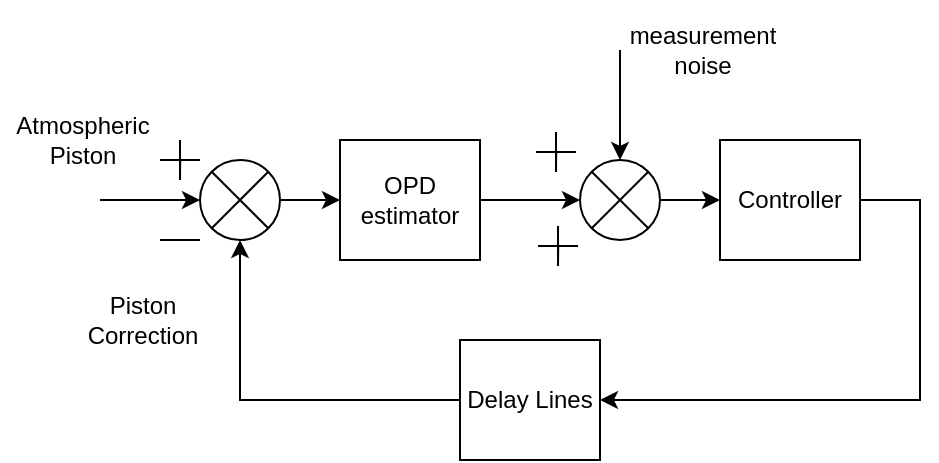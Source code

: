 <mxfile version="26.0.4" pages="2">
  <diagram name="Page-1" id="Mu0BXACuUsyXLp-JW0br">
    <mxGraphModel dx="1185" dy="675" grid="1" gridSize="10" guides="1" tooltips="1" connect="1" arrows="1" fold="1" page="1" pageScale="1" pageWidth="850" pageHeight="1100" math="1" shadow="0">
      <root>
        <mxCell id="0" />
        <mxCell id="1" parent="0" />
        <mxCell id="ykW_fGSjZtViGg5TZFfd-13" style="edgeStyle=orthogonalEdgeStyle;rounded=0;orthogonalLoop=1;jettySize=auto;html=1;entryX=1;entryY=0.5;entryDx=0;entryDy=0;exitX=1;exitY=0.5;exitDx=0;exitDy=0;" parent="1" source="uhU2V3FLcWGZGe2LS8Ij-23" target="uhU2V3FLcWGZGe2LS8Ij-20" edge="1">
          <mxGeometry relative="1" as="geometry">
            <Array as="points">
              <mxPoint x="630" y="160" />
              <mxPoint x="630" y="260" />
              <mxPoint x="470" y="260" />
            </Array>
            <mxPoint x="570" y="160" as="sourcePoint" />
          </mxGeometry>
        </mxCell>
        <mxCell id="ykW_fGSjZtViGg5TZFfd-8" value="&lt;div&gt;OPD&lt;/div&gt;&lt;div&gt;estimator&lt;br&gt;&lt;/div&gt;" style="rounded=0;whiteSpace=wrap;html=1;" parent="1" vertex="1">
          <mxGeometry x="340" y="130" width="70" height="60" as="geometry" />
        </mxCell>
        <mxCell id="ykW_fGSjZtViGg5TZFfd-12" style="edgeStyle=orthogonalEdgeStyle;rounded=0;orthogonalLoop=1;jettySize=auto;html=1;exitX=1;exitY=0.5;exitDx=0;exitDy=0;entryX=0;entryY=0.5;entryDx=0;entryDy=0;" parent="1" source="ykW_fGSjZtViGg5TZFfd-9" target="ykW_fGSjZtViGg5TZFfd-8" edge="1">
          <mxGeometry relative="1" as="geometry" />
        </mxCell>
        <mxCell id="ykW_fGSjZtViGg5TZFfd-9" value="" style="ellipse;whiteSpace=wrap;html=1;aspect=fixed;" parent="1" vertex="1">
          <mxGeometry x="270" y="140" width="40" height="40" as="geometry" />
        </mxCell>
        <mxCell id="ykW_fGSjZtViGg5TZFfd-15" value="" style="endArrow=classic;html=1;rounded=0;entryX=0;entryY=0.5;entryDx=0;entryDy=0;" parent="1" target="ykW_fGSjZtViGg5TZFfd-9" edge="1">
          <mxGeometry width="50" height="50" relative="1" as="geometry">
            <mxPoint x="220" y="160" as="sourcePoint" />
            <mxPoint x="300" y="130" as="targetPoint" />
          </mxGeometry>
        </mxCell>
        <mxCell id="ykW_fGSjZtViGg5TZFfd-19" value="" style="endArrow=none;html=1;rounded=0;entryX=1;entryY=0;entryDx=0;entryDy=0;exitX=0;exitY=1;exitDx=0;exitDy=0;" parent="1" source="ykW_fGSjZtViGg5TZFfd-9" target="ykW_fGSjZtViGg5TZFfd-9" edge="1">
          <mxGeometry width="50" height="50" relative="1" as="geometry">
            <mxPoint x="250" y="180" as="sourcePoint" />
            <mxPoint x="300" y="130" as="targetPoint" />
          </mxGeometry>
        </mxCell>
        <mxCell id="ykW_fGSjZtViGg5TZFfd-20" value="" style="endArrow=none;html=1;rounded=0;exitX=1;exitY=1;exitDx=0;exitDy=0;entryX=0;entryY=0;entryDx=0;entryDy=0;" parent="1" source="ykW_fGSjZtViGg5TZFfd-9" target="ykW_fGSjZtViGg5TZFfd-9" edge="1">
          <mxGeometry width="50" height="50" relative="1" as="geometry">
            <mxPoint x="286" y="184" as="sourcePoint" />
            <mxPoint x="320" y="100" as="targetPoint" />
          </mxGeometry>
        </mxCell>
        <mxCell id="ykW_fGSjZtViGg5TZFfd-24" value="" style="endArrow=none;html=1;rounded=0;" parent="1" edge="1">
          <mxGeometry width="50" height="50" relative="1" as="geometry">
            <mxPoint x="270" y="140" as="sourcePoint" />
            <mxPoint x="250.108" y="140.0" as="targetPoint" />
            <Array as="points">
              <mxPoint x="250" y="140" />
            </Array>
          </mxGeometry>
        </mxCell>
        <mxCell id="ykW_fGSjZtViGg5TZFfd-26" value="" style="endArrow=none;html=1;rounded=0;" parent="1" edge="1">
          <mxGeometry width="50" height="50" relative="1" as="geometry">
            <mxPoint x="260" y="130" as="sourcePoint" />
            <mxPoint x="260.108" y="140.0" as="targetPoint" />
            <Array as="points">
              <mxPoint x="260" y="150" />
            </Array>
          </mxGeometry>
        </mxCell>
        <mxCell id="ykW_fGSjZtViGg5TZFfd-27" value="" style="endArrow=none;html=1;rounded=0;" parent="1" edge="1">
          <mxGeometry width="50" height="50" relative="1" as="geometry">
            <mxPoint x="270" y="180" as="sourcePoint" />
            <mxPoint x="250.108" y="180.0" as="targetPoint" />
            <Array as="points">
              <mxPoint x="250" y="180" />
            </Array>
          </mxGeometry>
        </mxCell>
        <UserObject label="&lt;div&gt;Atmospheric&lt;/div&gt;&lt;div&gt;Piston&lt;br&gt;&lt;/div&gt;" placeholders="1" name="Variable" id="ykW_fGSjZtViGg5TZFfd-30">
          <mxCell style="text;html=1;strokeColor=none;fillColor=none;align=center;verticalAlign=middle;whiteSpace=wrap;overflow=hidden;" parent="1" vertex="1">
            <mxGeometry x="170" y="110" width="83" height="40" as="geometry" />
          </mxCell>
        </UserObject>
        <UserObject label="Piston&lt;br&gt;&lt;div&gt;Correction&lt;/div&gt;" placeholders="1" name="Variable" id="uhU2V3FLcWGZGe2LS8Ij-1">
          <mxCell style="text;html=1;strokeColor=none;fillColor=none;align=center;verticalAlign=middle;whiteSpace=wrap;overflow=hidden;" parent="1" vertex="1">
            <mxGeometry x="200" y="200" width="83" height="40" as="geometry" />
          </mxCell>
        </UserObject>
        <mxCell id="uhU2V3FLcWGZGe2LS8Ij-5" value="" style="ellipse;whiteSpace=wrap;html=1;aspect=fixed;" parent="1" vertex="1">
          <mxGeometry x="460" y="140" width="40" height="40" as="geometry" />
        </mxCell>
        <mxCell id="uhU2V3FLcWGZGe2LS8Ij-6" value="" style="endArrow=none;html=1;rounded=0;entryX=1;entryY=0;entryDx=0;entryDy=0;exitX=0;exitY=1;exitDx=0;exitDy=0;" parent="1" source="uhU2V3FLcWGZGe2LS8Ij-5" target="uhU2V3FLcWGZGe2LS8Ij-5" edge="1">
          <mxGeometry width="50" height="50" relative="1" as="geometry">
            <mxPoint x="440" y="180" as="sourcePoint" />
            <mxPoint x="490" y="130" as="targetPoint" />
          </mxGeometry>
        </mxCell>
        <mxCell id="uhU2V3FLcWGZGe2LS8Ij-7" value="" style="endArrow=none;html=1;rounded=0;exitX=1;exitY=1;exitDx=0;exitDy=0;entryX=0;entryY=0;entryDx=0;entryDy=0;" parent="1" source="uhU2V3FLcWGZGe2LS8Ij-5" target="uhU2V3FLcWGZGe2LS8Ij-5" edge="1">
          <mxGeometry width="50" height="50" relative="1" as="geometry">
            <mxPoint x="476" y="184" as="sourcePoint" />
            <mxPoint x="510" y="100" as="targetPoint" />
          </mxGeometry>
        </mxCell>
        <mxCell id="uhU2V3FLcWGZGe2LS8Ij-8" style="edgeStyle=orthogonalEdgeStyle;rounded=0;orthogonalLoop=1;jettySize=auto;html=1;exitX=1;exitY=0.5;exitDx=0;exitDy=0;entryX=0;entryY=0.5;entryDx=0;entryDy=0;" parent="1" source="ykW_fGSjZtViGg5TZFfd-8" target="uhU2V3FLcWGZGe2LS8Ij-5" edge="1">
          <mxGeometry relative="1" as="geometry">
            <mxPoint x="320" y="170" as="sourcePoint" />
            <mxPoint x="350" y="170" as="targetPoint" />
          </mxGeometry>
        </mxCell>
        <mxCell id="uhU2V3FLcWGZGe2LS8Ij-14" value="" style="endArrow=none;html=1;rounded=0;" parent="1" edge="1">
          <mxGeometry width="50" height="50" relative="1" as="geometry">
            <mxPoint x="459" y="183" as="sourcePoint" />
            <mxPoint x="439.108" y="183.0" as="targetPoint" />
            <Array as="points">
              <mxPoint x="439" y="183" />
            </Array>
          </mxGeometry>
        </mxCell>
        <mxCell id="uhU2V3FLcWGZGe2LS8Ij-15" value="" style="endArrow=none;html=1;rounded=0;" parent="1" edge="1">
          <mxGeometry width="50" height="50" relative="1" as="geometry">
            <mxPoint x="449" y="173" as="sourcePoint" />
            <mxPoint x="449.108" y="183.0" as="targetPoint" />
            <Array as="points">
              <mxPoint x="449" y="193" />
            </Array>
          </mxGeometry>
        </mxCell>
        <mxCell id="uhU2V3FLcWGZGe2LS8Ij-16" value="" style="endArrow=none;html=1;rounded=0;" parent="1" edge="1">
          <mxGeometry width="50" height="50" relative="1" as="geometry">
            <mxPoint x="458" y="136" as="sourcePoint" />
            <mxPoint x="438.108" y="136.0" as="targetPoint" />
            <Array as="points">
              <mxPoint x="438" y="136" />
            </Array>
          </mxGeometry>
        </mxCell>
        <mxCell id="uhU2V3FLcWGZGe2LS8Ij-17" value="" style="endArrow=none;html=1;rounded=0;" parent="1" edge="1">
          <mxGeometry width="50" height="50" relative="1" as="geometry">
            <mxPoint x="448" y="126" as="sourcePoint" />
            <mxPoint x="448.108" y="136.0" as="targetPoint" />
            <Array as="points">
              <mxPoint x="448" y="146" />
            </Array>
          </mxGeometry>
        </mxCell>
        <UserObject label="&lt;div&gt;measurement&lt;/div&gt;&lt;div&gt;noise&lt;br&gt;&lt;/div&gt;" placeholders="1" name="Variable" id="uhU2V3FLcWGZGe2LS8Ij-18">
          <mxCell style="text;html=1;strokeColor=none;fillColor=none;align=center;verticalAlign=middle;whiteSpace=wrap;overflow=hidden;" parent="1" vertex="1">
            <mxGeometry x="480" y="60" width="83" height="50" as="geometry" />
          </mxCell>
        </UserObject>
        <mxCell id="uhU2V3FLcWGZGe2LS8Ij-19" style="edgeStyle=orthogonalEdgeStyle;rounded=0;orthogonalLoop=1;jettySize=auto;html=1;exitX=0;exitY=0.5;exitDx=0;exitDy=0;entryX=0.5;entryY=0;entryDx=0;entryDy=0;" parent="1" source="uhU2V3FLcWGZGe2LS8Ij-18" target="uhU2V3FLcWGZGe2LS8Ij-5" edge="1">
          <mxGeometry relative="1" as="geometry">
            <mxPoint x="320" y="170" as="sourcePoint" />
            <mxPoint x="350" y="170" as="targetPoint" />
            <Array as="points">
              <mxPoint x="480" y="120" />
              <mxPoint x="480" y="120" />
            </Array>
          </mxGeometry>
        </mxCell>
        <mxCell id="uhU2V3FLcWGZGe2LS8Ij-20" value="Delay Lines" style="rounded=0;whiteSpace=wrap;html=1;" parent="1" vertex="1">
          <mxGeometry x="400" y="230" width="70" height="60" as="geometry" />
        </mxCell>
        <mxCell id="uhU2V3FLcWGZGe2LS8Ij-21" style="edgeStyle=orthogonalEdgeStyle;rounded=0;orthogonalLoop=1;jettySize=auto;html=1;entryX=0.5;entryY=1;entryDx=0;entryDy=0;exitX=0;exitY=0.5;exitDx=0;exitDy=0;" parent="1" source="uhU2V3FLcWGZGe2LS8Ij-20" target="ykW_fGSjZtViGg5TZFfd-9" edge="1">
          <mxGeometry relative="1" as="geometry">
            <Array as="points">
              <mxPoint x="290" y="260" />
            </Array>
            <mxPoint x="510" y="170" as="sourcePoint" />
            <mxPoint x="480" y="240" as="targetPoint" />
          </mxGeometry>
        </mxCell>
        <mxCell id="uhU2V3FLcWGZGe2LS8Ij-22" style="edgeStyle=orthogonalEdgeStyle;rounded=0;orthogonalLoop=1;jettySize=auto;html=1;exitX=1;exitY=0.5;exitDx=0;exitDy=0;entryX=0;entryY=0.5;entryDx=0;entryDy=0;" parent="1" source="uhU2V3FLcWGZGe2LS8Ij-5" target="uhU2V3FLcWGZGe2LS8Ij-23" edge="1">
          <mxGeometry relative="1" as="geometry">
            <mxPoint x="420" y="170" as="sourcePoint" />
            <mxPoint x="520" y="160" as="targetPoint" />
          </mxGeometry>
        </mxCell>
        <mxCell id="uhU2V3FLcWGZGe2LS8Ij-23" value="Controller" style="rounded=0;whiteSpace=wrap;html=1;" parent="1" vertex="1">
          <mxGeometry x="530" y="130" width="70" height="60" as="geometry" />
        </mxCell>
      </root>
    </mxGraphModel>
  </diagram>
  <diagram id="wtUv_gmCWbxx6Xh7bcSU" name="Page-2">
    <mxGraphModel dx="830" dy="472" grid="1" gridSize="10" guides="1" tooltips="1" connect="1" arrows="1" fold="1" page="1" pageScale="1" pageWidth="850" pageHeight="1100" math="1" shadow="0">
      <root>
        <mxCell id="0" />
        <mxCell id="1" parent="0" />
        <mxCell id="YQzAZY_nu1S41SmrRir3-1" style="edgeStyle=orthogonalEdgeStyle;rounded=0;orthogonalLoop=1;jettySize=auto;html=1;entryX=0.5;entryY=1;entryDx=0;entryDy=0;exitX=1;exitY=0.5;exitDx=0;exitDy=0;" edge="1" parent="1" source="YQzAZY_nu1S41SmrRir3-26" target="YQzAZY_nu1S41SmrRir3-4">
          <mxGeometry relative="1" as="geometry">
            <Array as="points">
              <mxPoint x="630" y="160" />
              <mxPoint x="630" y="260" />
              <mxPoint x="290" y="260" />
            </Array>
            <mxPoint x="570" y="160" as="sourcePoint" />
            <mxPoint x="470" y="260" as="targetPoint" />
          </mxGeometry>
        </mxCell>
        <mxCell id="YQzAZY_nu1S41SmrRir3-29" style="edgeStyle=orthogonalEdgeStyle;rounded=0;orthogonalLoop=1;jettySize=auto;html=1;exitX=1;exitY=0.5;exitDx=0;exitDy=0;" edge="1" parent="1" source="YQzAZY_nu1S41SmrRir3-4" target="YQzAZY_nu1S41SmrRir3-27">
          <mxGeometry relative="1" as="geometry" />
        </mxCell>
        <mxCell id="YQzAZY_nu1S41SmrRir3-4" value="" style="ellipse;whiteSpace=wrap;html=1;aspect=fixed;" vertex="1" parent="1">
          <mxGeometry x="270" y="140" width="40" height="40" as="geometry" />
        </mxCell>
        <mxCell id="YQzAZY_nu1S41SmrRir3-5" value="" style="endArrow=classic;html=1;rounded=0;entryX=0;entryY=0.5;entryDx=0;entryDy=0;" edge="1" parent="1" target="YQzAZY_nu1S41SmrRir3-4">
          <mxGeometry width="50" height="50" relative="1" as="geometry">
            <mxPoint x="220" y="160" as="sourcePoint" />
            <mxPoint x="300" y="130" as="targetPoint" />
          </mxGeometry>
        </mxCell>
        <mxCell id="YQzAZY_nu1S41SmrRir3-6" value="" style="endArrow=none;html=1;rounded=0;entryX=1;entryY=0;entryDx=0;entryDy=0;exitX=0;exitY=1;exitDx=0;exitDy=0;" edge="1" parent="1" source="YQzAZY_nu1S41SmrRir3-4" target="YQzAZY_nu1S41SmrRir3-4">
          <mxGeometry width="50" height="50" relative="1" as="geometry">
            <mxPoint x="250" y="180" as="sourcePoint" />
            <mxPoint x="300" y="130" as="targetPoint" />
          </mxGeometry>
        </mxCell>
        <mxCell id="YQzAZY_nu1S41SmrRir3-7" value="" style="endArrow=none;html=1;rounded=0;exitX=1;exitY=1;exitDx=0;exitDy=0;entryX=0;entryY=0;entryDx=0;entryDy=0;" edge="1" parent="1" source="YQzAZY_nu1S41SmrRir3-4" target="YQzAZY_nu1S41SmrRir3-4">
          <mxGeometry width="50" height="50" relative="1" as="geometry">
            <mxPoint x="286" y="184" as="sourcePoint" />
            <mxPoint x="320" y="100" as="targetPoint" />
          </mxGeometry>
        </mxCell>
        <mxCell id="YQzAZY_nu1S41SmrRir3-8" value="" style="endArrow=none;html=1;rounded=0;" edge="1" parent="1">
          <mxGeometry width="50" height="50" relative="1" as="geometry">
            <mxPoint x="270" y="140" as="sourcePoint" />
            <mxPoint x="250.108" y="140.0" as="targetPoint" />
            <Array as="points">
              <mxPoint x="250" y="140" />
            </Array>
          </mxGeometry>
        </mxCell>
        <mxCell id="YQzAZY_nu1S41SmrRir3-9" value="" style="endArrow=none;html=1;rounded=0;" edge="1" parent="1">
          <mxGeometry width="50" height="50" relative="1" as="geometry">
            <mxPoint x="260" y="130" as="sourcePoint" />
            <mxPoint x="260.108" y="140.0" as="targetPoint" />
            <Array as="points">
              <mxPoint x="260" y="150" />
            </Array>
          </mxGeometry>
        </mxCell>
        <mxCell id="YQzAZY_nu1S41SmrRir3-10" value="" style="endArrow=none;html=1;rounded=0;" edge="1" parent="1">
          <mxGeometry width="50" height="50" relative="1" as="geometry">
            <mxPoint x="270" y="180" as="sourcePoint" />
            <mxPoint x="250.108" y="180.0" as="targetPoint" />
            <Array as="points">
              <mxPoint x="250" y="180" />
            </Array>
          </mxGeometry>
        </mxCell>
        <UserObject label="introduced&lt;br&gt;&lt;div&gt;piston&lt;/div&gt;" placeholders="1" name="Variable" id="YQzAZY_nu1S41SmrRir3-11">
          <mxCell style="text;html=1;strokeColor=none;fillColor=none;align=center;verticalAlign=middle;whiteSpace=wrap;overflow=hidden;" vertex="1" parent="1">
            <mxGeometry x="160" y="110" width="83" height="40" as="geometry" />
          </mxCell>
        </UserObject>
        <UserObject label="correction" placeholders="1" name="Variable" id="YQzAZY_nu1S41SmrRir3-12">
          <mxCell style="text;html=1;strokeColor=none;fillColor=none;align=center;verticalAlign=middle;whiteSpace=wrap;overflow=hidden;" vertex="1" parent="1">
            <mxGeometry x="200" y="190" width="83" height="20" as="geometry" />
          </mxCell>
        </UserObject>
        <mxCell id="YQzAZY_nu1S41SmrRir3-26" value="&lt;div&gt;H(p) &lt;br&gt;&lt;/div&gt;" style="rounded=0;whiteSpace=wrap;html=1;" vertex="1" parent="1">
          <mxGeometry x="500" y="130" width="70" height="60" as="geometry" />
        </mxCell>
        <mxCell id="YQzAZY_nu1S41SmrRir3-28" style="edgeStyle=orthogonalEdgeStyle;rounded=0;orthogonalLoop=1;jettySize=auto;html=1;exitX=1;exitY=0.5;exitDx=0;exitDy=0;entryX=0;entryY=0.5;entryDx=0;entryDy=0;" edge="1" parent="1" source="YQzAZY_nu1S41SmrRir3-27" target="YQzAZY_nu1S41SmrRir3-26">
          <mxGeometry relative="1" as="geometry" />
        </mxCell>
        <mxCell id="YQzAZY_nu1S41SmrRir3-27" value="&lt;div&gt;I(p) = &lt;svg xmlns:xlink=&quot;http://www.w3.org/1999/xlink&quot; viewBox=&quot;0 -864.9 1450.8 1349.4&quot; role=&quot;img&quot; height=&quot;3.053ex&quot; width=&quot;3.282ex&quot; xmlns=&quot;http://www.w3.org/2000/svg&quot; style=&quot;vertical-align: -1.096ex;&quot;&gt;&lt;defs&gt;&lt;path d=&quot;M213 578L200 573Q186 568 160 563T102 556H83V602H102Q149 604 189 617T245 641T273 663Q275 666 285 666Q294 666 302 660V361L303 61Q310 54 315 52T339 48T401 46H427V0H416Q395 3 257 3Q121 3 100 0H88V46H114Q136 46 152 46T177 47T193 50T201 52T207 57T213 61V578Z&quot; id=&quot;MJX-2-TEX-N-31&quot;&gt;&lt;/path&gt;&lt;path d=&quot;M39 284Q18 284 18 294Q18 301 45 338T99 398Q134 425 164 429Q170 431 332 431Q492 431 497 429Q517 424 517 402Q517 388 508 376T485 360Q479 358 389 358T299 356Q298 355 283 274T251 109T233 20Q228 5 215 -4T186 -13Q153 -13 153 20V30L203 192Q214 228 227 272T248 336L254 357Q254 358 208 358Q206 358 197 358T183 359Q105 359 61 295Q56 287 53 286T39 284Z&quot; id=&quot;MJX-2-TEX-I-1D70F&quot;&gt;&lt;/path&gt;&lt;path d=&quot;M43 1Q26 1 26 10Q26 12 29 24Q34 43 39 45Q42 46 54 46H60Q120 46 136 53Q137 53 138 54Q143 56 149 77T198 273Q210 318 216 344Q286 624 286 626Q284 630 284 631Q274 637 213 637H193Q184 643 189 662Q193 677 195 680T209 683H213Q285 681 359 681Q481 681 487 683H497Q504 676 504 672T501 655T494 639Q491 637 471 637Q440 637 407 634Q393 631 388 623Q381 609 337 432Q326 385 315 341Q245 65 245 59Q245 52 255 50T307 46H339Q345 38 345 37T342 19Q338 6 332 0H316Q279 2 179 2Q143 2 113 2T65 2T43 1Z&quot; id=&quot;MJX-2-TEX-I-1D43C&quot;&gt;&lt;/path&gt;&lt;path d=&quot;M23 287Q24 290 25 295T30 317T40 348T55 381T75 411T101 433T134 442Q209 442 230 378L240 387Q302 442 358 442Q423 442 460 395T497 281Q497 173 421 82T249 -10Q227 -10 210 -4Q199 1 187 11T168 28L161 36Q160 35 139 -51T118 -138Q118 -144 126 -145T163 -148H188Q194 -155 194 -157T191 -175Q188 -187 185 -190T172 -194Q170 -194 161 -194T127 -193T65 -192Q-5 -192 -24 -194H-32Q-39 -187 -39 -183Q-37 -156 -26 -148H-6Q28 -147 33 -136Q36 -130 94 103T155 350Q156 355 156 364Q156 405 131 405Q109 405 94 377T71 316T59 280Q57 278 43 278H29Q23 284 23 287ZM178 102Q200 26 252 26Q282 26 310 49T356 107Q374 141 392 215T411 325V331Q411 405 350 405Q339 405 328 402T306 393T286 380T269 365T254 350T243 336T235 326L232 322Q232 321 229 308T218 264T204 212Q178 106 178 102Z&quot; id=&quot;MJX-2-TEX-I-1D45D&quot;&gt;&lt;/path&gt;&lt;/defs&gt;&lt;g transform=&quot;scale(1,-1)&quot; stroke-width=&quot;0&quot; fill=&quot;currentColor&quot; stroke=&quot;currentColor&quot;&gt;&lt;g data-mml-node=&quot;math&quot;&gt;&lt;g data-mml-node=&quot;mfrac&quot;&gt;&lt;g transform=&quot;translate(548.6,394) scale(0.707)&quot; data-mml-node=&quot;mn&quot;&gt;&lt;use xlink:href=&quot;#MJX-2-TEX-N-31&quot; data-c=&quot;31&quot;&gt;&lt;/use&gt;&lt;/g&gt;&lt;g transform=&quot;translate(220,-345) scale(0.707)&quot; data-mml-node=&quot;mrow&quot;&gt;&lt;g data-mml-node=&quot;msub&quot;&gt;&lt;g data-mml-node=&quot;mi&quot;&gt;&lt;use xlink:href=&quot;#MJX-2-TEX-I-1D70F&quot; data-c=&quot;1D70F&quot;&gt;&lt;/use&gt;&lt;/g&gt;&lt;g transform=&quot;translate(470,-197.3) scale(0.807)&quot; data-mml-node=&quot;mi&quot;&gt;&lt;use xlink:href=&quot;#MJX-2-TEX-I-1D43C&quot; data-c=&quot;1D43C&quot;&gt;&lt;/use&gt;&lt;/g&gt;&lt;/g&gt;&lt;g transform=&quot;translate(926.5,0)&quot; data-mml-node=&quot;mi&quot;&gt;&lt;use xlink:href=&quot;#MJX-2-TEX-I-1D45D&quot; data-c=&quot;1D45D&quot;&gt;&lt;/use&gt;&lt;/g&gt;&lt;/g&gt;&lt;rect y=&quot;220&quot; x=&quot;120&quot; height=&quot;60&quot; width=&quot;1210.8&quot;&gt;&lt;/rect&gt;&lt;/g&gt;&lt;/g&gt;&lt;/g&gt;&lt;/svg&gt;&lt;br&gt;&lt;/div&gt;" style="rounded=0;whiteSpace=wrap;html=1;" vertex="1" parent="1">
          <mxGeometry x="373" y="130" width="70" height="60" as="geometry" />
        </mxCell>
        <mxCell id="YQzAZY_nu1S41SmrRir3-30" value="" style="endArrow=classic;html=1;rounded=0;" edge="1" parent="1">
          <mxGeometry width="50" height="50" relative="1" as="geometry">
            <mxPoint x="335" y="160" as="sourcePoint" />
            <mxPoint x="335" y="60" as="targetPoint" />
          </mxGeometry>
        </mxCell>
        <UserObject label="&lt;div&gt;Error&lt;/div&gt;&lt;div&gt;estimate&lt;br&gt;&lt;/div&gt;" placeholders="1" name="Variable" id="YQzAZY_nu1S41SmrRir3-31">
          <mxCell style="text;html=1;strokeColor=none;fillColor=none;align=center;verticalAlign=middle;whiteSpace=wrap;overflow=hidden;" vertex="1" parent="1">
            <mxGeometry x="330" y="50" width="83" height="40" as="geometry" />
          </mxCell>
        </UserObject>
      </root>
    </mxGraphModel>
  </diagram>
</mxfile>
